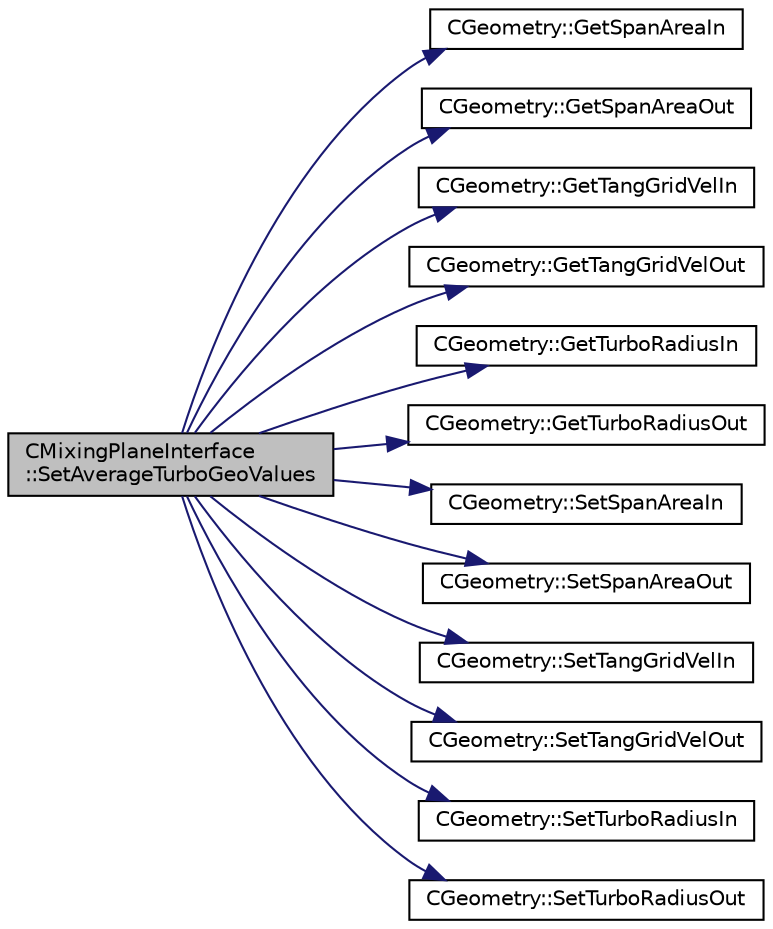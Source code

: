 digraph "CMixingPlaneInterface::SetAverageTurboGeoValues"
{
 // LATEX_PDF_SIZE
  edge [fontname="Helvetica",fontsize="10",labelfontname="Helvetica",labelfontsize="10"];
  node [fontname="Helvetica",fontsize="10",shape=record];
  rankdir="LR";
  Node1 [label="CMixingPlaneInterface\l::SetAverageTurboGeoValues",height=0.2,width=0.4,color="black", fillcolor="grey75", style="filled", fontcolor="black",tooltip="Store all the turboperformance in the solver in ZONE_0."];
  Node1 -> Node2 [color="midnightblue",fontsize="10",style="solid",fontname="Helvetica"];
  Node2 [label="CGeometry::GetSpanAreaIn",height=0.2,width=0.4,color="black", fillcolor="white", style="filled",URL="$classCGeometry.html#a5a1e2a948ab36482c9721b6b24f6d018",tooltip="Get the value of the inflow area at each span."];
  Node1 -> Node3 [color="midnightblue",fontsize="10",style="solid",fontname="Helvetica"];
  Node3 [label="CGeometry::GetSpanAreaOut",height=0.2,width=0.4,color="black", fillcolor="white", style="filled",URL="$classCGeometry.html#a85819fe72a6cc1f86b07cb9ebcfe8342",tooltip="Get the value of the outflow area at each span."];
  Node1 -> Node4 [color="midnightblue",fontsize="10",style="solid",fontname="Helvetica"];
  Node4 [label="CGeometry::GetTangGridVelIn",height=0.2,width=0.4,color="black", fillcolor="white", style="filled",URL="$classCGeometry.html#aa95ec1ef83d3514a1552687acb74b9ef",tooltip="Get the value of the inflow tangential velocity at each span."];
  Node1 -> Node5 [color="midnightblue",fontsize="10",style="solid",fontname="Helvetica"];
  Node5 [label="CGeometry::GetTangGridVelOut",height=0.2,width=0.4,color="black", fillcolor="white", style="filled",URL="$classCGeometry.html#a9020c6c06541b052a04494be9baf8fa8",tooltip="Get the value of the outflow tangential velocity at each span."];
  Node1 -> Node6 [color="midnightblue",fontsize="10",style="solid",fontname="Helvetica"];
  Node6 [label="CGeometry::GetTurboRadiusIn",height=0.2,width=0.4,color="black", fillcolor="white", style="filled",URL="$classCGeometry.html#ae34cb54686877337c43e967d2da8f049",tooltip="Get the value of the inflow radius at each span."];
  Node1 -> Node7 [color="midnightblue",fontsize="10",style="solid",fontname="Helvetica"];
  Node7 [label="CGeometry::GetTurboRadiusOut",height=0.2,width=0.4,color="black", fillcolor="white", style="filled",URL="$classCGeometry.html#aaa7998d3f0abfd3df73e4bfd5880e676",tooltip="Get the value of the outflow radius at each span."];
  Node1 -> Node8 [color="midnightblue",fontsize="10",style="solid",fontname="Helvetica"];
  Node8 [label="CGeometry::SetSpanAreaIn",height=0.2,width=0.4,color="black", fillcolor="white", style="filled",URL="$classCGeometry.html#aba018c766d32400ba34cff7c54bf2884",tooltip="Set the value of the inflow area at each span."];
  Node1 -> Node9 [color="midnightblue",fontsize="10",style="solid",fontname="Helvetica"];
  Node9 [label="CGeometry::SetSpanAreaOut",height=0.2,width=0.4,color="black", fillcolor="white", style="filled",URL="$classCGeometry.html#a136b4b4cc3bfea7d4240663fc0f18ecb",tooltip="Set the value of the outflow area at each span."];
  Node1 -> Node10 [color="midnightblue",fontsize="10",style="solid",fontname="Helvetica"];
  Node10 [label="CGeometry::SetTangGridVelIn",height=0.2,width=0.4,color="black", fillcolor="white", style="filled",URL="$classCGeometry.html#a664ebfc496c865521f1480f8f72e2454",tooltip="Set the value of the inflow tangential velocity at each span."];
  Node1 -> Node11 [color="midnightblue",fontsize="10",style="solid",fontname="Helvetica"];
  Node11 [label="CGeometry::SetTangGridVelOut",height=0.2,width=0.4,color="black", fillcolor="white", style="filled",URL="$classCGeometry.html#ade822fedb0b86f7aabcb032131cbc738",tooltip="Set the value of the outflow tangential velocity at each span."];
  Node1 -> Node12 [color="midnightblue",fontsize="10",style="solid",fontname="Helvetica"];
  Node12 [label="CGeometry::SetTurboRadiusIn",height=0.2,width=0.4,color="black", fillcolor="white", style="filled",URL="$classCGeometry.html#a39e081240235a6ab9580b6cafdfec2e8",tooltip="Set the value of the inflow radius at each span."];
  Node1 -> Node13 [color="midnightblue",fontsize="10",style="solid",fontname="Helvetica"];
  Node13 [label="CGeometry::SetTurboRadiusOut",height=0.2,width=0.4,color="black", fillcolor="white", style="filled",URL="$classCGeometry.html#a6e881e3cf75715f58c4c6f220ca42e76",tooltip="Set the value of the outflow radius at each span."];
}

